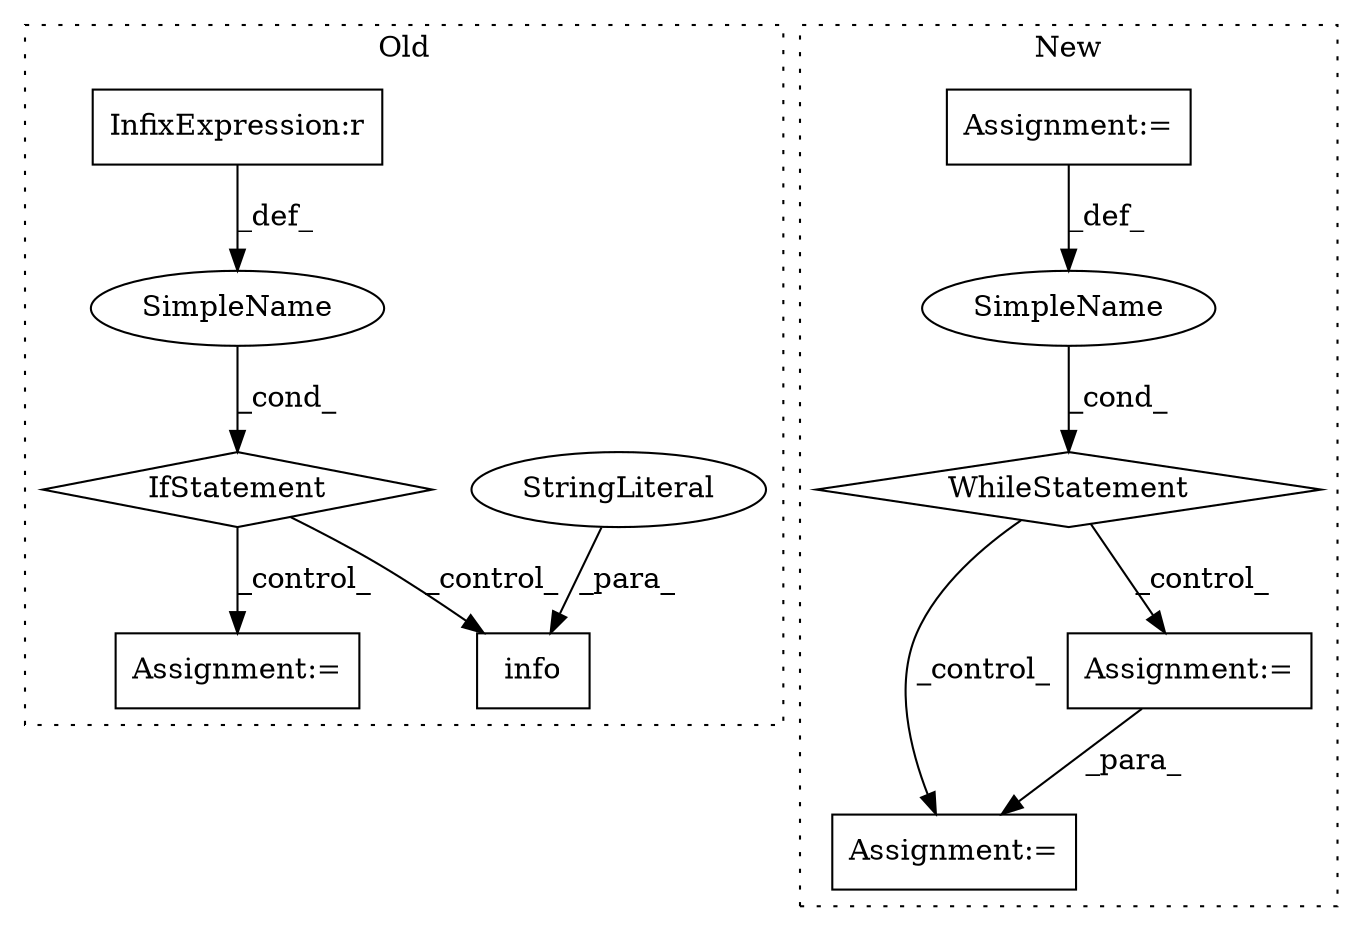 digraph G {
subgraph cluster0 {
1 [label="info" a="32" s="1432,1496" l="5,1" shape="box"];
3 [label="StringLiteral" a="45" s="1437" l="24" shape="ellipse"];
7 [label="IfStatement" a="25" s="1033,1053" l="4,2" shape="diamond"];
8 [label="SimpleName" a="42" s="" l="" shape="ellipse"];
9 [label="InfixExpression:r" a="27" s="1045" l="4" shape="box"];
10 [label="Assignment:=" a="7" s="1514" l="1" shape="box"];
label = "Old";
style="dotted";
}
subgraph cluster1 {
2 [label="WhileStatement" a="61" s="964,997" l="7,2" shape="diamond"];
4 [label="Assignment:=" a="7" s="938" l="1" shape="box"];
5 [label="Assignment:=" a="7" s="1089" l="1" shape="box"];
6 [label="SimpleName" a="42" s="" l="" shape="ellipse"];
11 [label="Assignment:=" a="7" s="1068" l="2" shape="box"];
label = "New";
style="dotted";
}
2 -> 5 [label="_control_"];
2 -> 11 [label="_control_"];
3 -> 1 [label="_para_"];
4 -> 6 [label="_def_"];
6 -> 2 [label="_cond_"];
7 -> 1 [label="_control_"];
7 -> 10 [label="_control_"];
8 -> 7 [label="_cond_"];
9 -> 8 [label="_def_"];
11 -> 5 [label="_para_"];
}